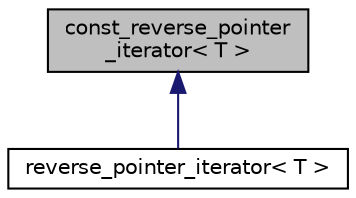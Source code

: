 digraph "const_reverse_pointer_iterator&lt; T &gt;"
{
 // LATEX_PDF_SIZE
  edge [fontname="Helvetica",fontsize="10",labelfontname="Helvetica",labelfontsize="10"];
  node [fontname="Helvetica",fontsize="10",shape=record];
  Node1 [label="const_reverse_pointer\l_iterator\< T \>",height=0.2,width=0.4,color="black", fillcolor="grey75", style="filled", fontcolor="black",tooltip="Base class for Pointer like reverse iterators."];
  Node1 -> Node2 [dir="back",color="midnightblue",fontsize="10",style="solid",fontname="Helvetica"];
  Node2 [label="reverse_pointer_iterator\< T \>",height=0.2,width=0.4,color="black", fillcolor="white", style="filled",URL="$d3/df2/structreverse__pointer__iterator.htm",tooltip="Non-Const class for Pointer like reverse iterators."];
}
